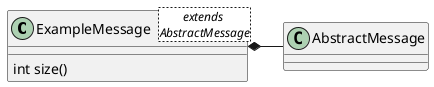 @startuml

class ExampleMessage<extends \nAbstractMessage> {
  int size()
}
ExampleMessage *- AbstractMessage
@enduml

